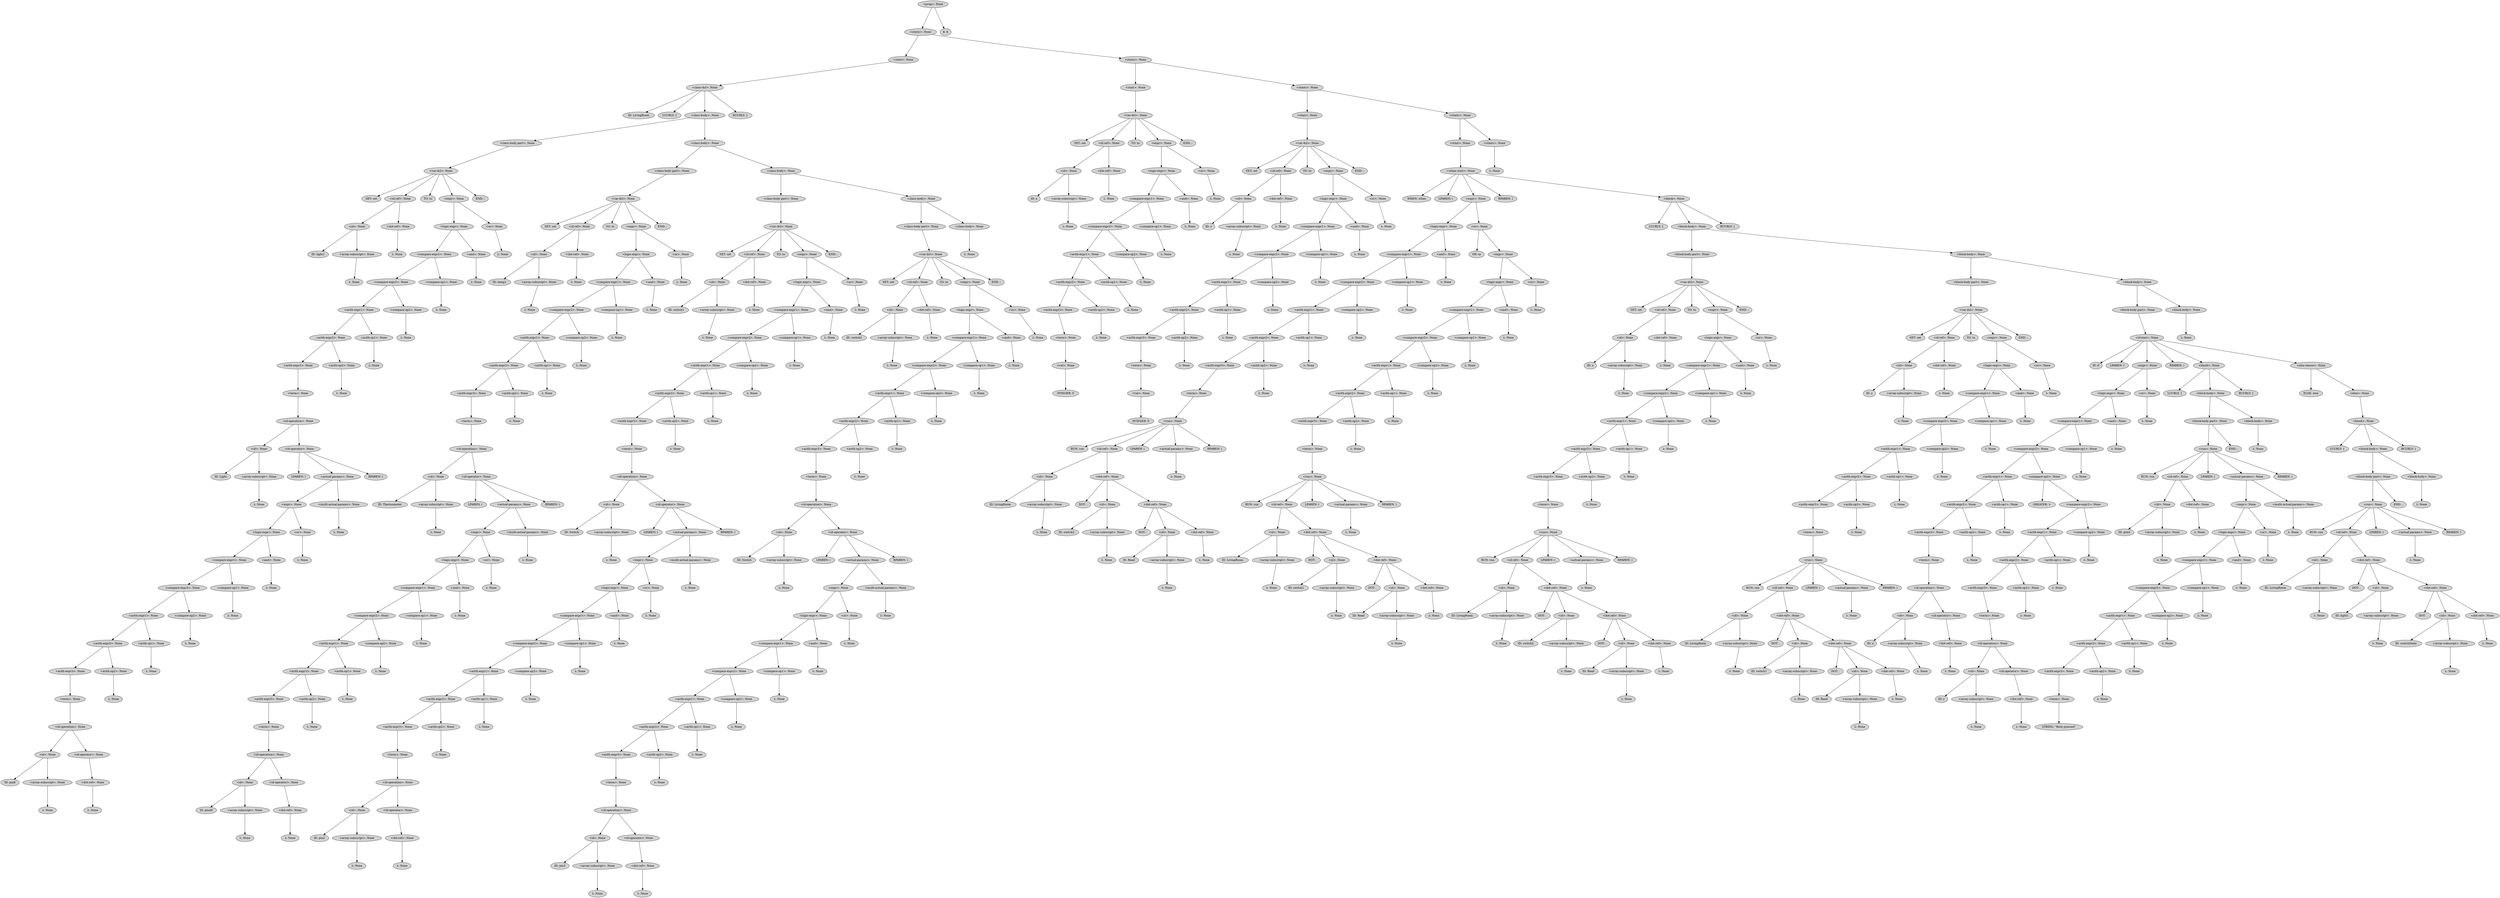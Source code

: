 digraph G {
	graph [ranksep=1.5 ratio=fill]
	node [style=filled]
	overlap=false
	3342633 [label="<prog>: None"]
	3342653 [label="<stmts>: None"]
	3342633 -> 3342653
	3342675 [label="<stmt>: None"]
	3342653 -> 3342675
	3342659 [label="<class-dcl>: None"]
	3342675 -> 3342659
	3342665 [label="ID: LivingRoom"]
	3342659 -> 3342665
	3342673 [label="LCURLY: {"]
	3342659 -> 3342673
	3342649 [label="<class-body>: None"]
	3342659 -> 3342649
	3342671 [label="<class-body-part>: None"]
	3342649 -> 3342671
	3342679 [label="<var-dcl>: None"]
	3342671 -> 3342679
	3342681 [label="SET: set"]
	3342679 -> 3342681
	3342683 [label="<id-ref>: None"]
	3342679 -> 3342683
	3342693 [label="<id>: None"]
	3342683 -> 3342693
	3342697 [label="ID: light1"]
	3342693 -> 3342697
	3342699 [label="<array-subscript>: None"]
	3342693 -> 3342699
	3342701 [label="λ: None"]
	3342699 -> 3342701
	3342695 [label="<dot-ref>: None"]
	3342683 -> 3342695
	3342703 [label="λ: None"]
	3342695 -> 3342703
	3342685 [label="TO: to"]
	3342679 -> 3342685
	3342687 [label="<expr>: None"]
	3342679 -> 3342687
	3342705 [label="<logic-expr>: None"]
	3342687 -> 3342705
	3342709 [label="<compare-expr1>: None"]
	3342705 -> 3342709
	3342713 [label="<compare-expr2>: None"]
	3342709 -> 3342713
	3342717 [label="<arith-expr1>: None"]
	3342713 -> 3342717
	3342721 [label="<arith-expr2>: None"]
	3342717 -> 3342721
	3342725 [label="<arith-expr3>: None"]
	3342721 -> 3342725
	3342729 [label="<term>: None"]
	3342725 -> 3342729
	3342731 [label="<id-operation>: None"]
	3342729 -> 3342731
	3342733 [label="<id>: None"]
	3342731 -> 3342733
	3342737 [label="ID: Light"]
	3342733 -> 3342737
	3342739 [label="<array-subscript>: None"]
	3342733 -> 3342739
	3342741 [label="λ: None"]
	3342739 -> 3342741
	3342735 [label="<id-operator>: None"]
	3342731 -> 3342735
	3342743 [label="LPAREN: ("]
	3342735 -> 3342743
	3342745 [label="<actual-params>: None"]
	3342735 -> 3342745
	3342749 [label="<expr>: None"]
	3342745 -> 3342749
	3342753 [label="<logic-expr>: None"]
	3342749 -> 3342753
	3342757 [label="<compare-expr1>: None"]
	3342753 -> 3342757
	3342761 [label="<compare-expr2>: None"]
	3342757 -> 3342761
	3342765 [label="<arith-expr1>: None"]
	3342761 -> 3342765
	3342769 [label="<arith-expr2>: None"]
	3342765 -> 3342769
	3342773 [label="<arith-expr3>: None"]
	3342769 -> 3342773
	3342777 [label="<term>: None"]
	3342773 -> 3342777
	3342779 [label="<id-operation>: None"]
	3342777 -> 3342779
	3342781 [label="<id>: None"]
	3342779 -> 3342781
	3342785 [label="ID: pin8"]
	3342781 -> 3342785
	3342787 [label="<array-subscript>: None"]
	3342781 -> 3342787
	3342789 [label="λ: None"]
	3342787 -> 3342789
	3342783 [label="<id-operator>: None"]
	3342779 -> 3342783
	3342791 [label="<dot-ref>: None"]
	3342783 -> 3342791
	3342793 [label="λ: None"]
	3342791 -> 3342793
	3342775 [label="<arith-op2>: None"]
	3342769 -> 3342775
	3342795 [label="λ: None"]
	3342775 -> 3342795
	3342771 [label="<arith-op1>: None"]
	3342765 -> 3342771
	3342797 [label="λ: None"]
	3342771 -> 3342797
	3342767 [label="<compare-op2>: None"]
	3342761 -> 3342767
	3342799 [label="λ: None"]
	3342767 -> 3342799
	3342763 [label="<compare-op1>: None"]
	3342757 -> 3342763
	3342801 [label="λ: None"]
	3342763 -> 3342801
	3342759 [label="<and>: None"]
	3342753 -> 3342759
	3342803 [label="λ: None"]
	3342759 -> 3342803
	3342755 [label="<or>: None"]
	3342749 -> 3342755
	3342805 [label="λ: None"]
	3342755 -> 3342805
	3342751 [label="<multi-actual-params>: None"]
	3342745 -> 3342751
	3342807 [label="λ: None"]
	3342751 -> 3342807
	3342747 [label="RPAREN: )"]
	3342735 -> 3342747
	3342727 [label="<arith-op2>: None"]
	3342721 -> 3342727
	3342809 [label="λ: None"]
	3342727 -> 3342809
	3342723 [label="<arith-op1>: None"]
	3342717 -> 3342723
	3342811 [label="λ: None"]
	3342723 -> 3342811
	3342719 [label="<compare-op2>: None"]
	3342713 -> 3342719
	3342813 [label="λ: None"]
	3342719 -> 3342813
	3342715 [label="<compare-op1>: None"]
	3342709 -> 3342715
	3342815 [label="λ: None"]
	3342715 -> 3342815
	3342711 [label="<and>: None"]
	3342705 -> 3342711
	3342817 [label="λ: None"]
	3342711 -> 3342817
	3342707 [label="<or>: None"]
	3342687 -> 3342707
	3342819 [label="λ: None"]
	3342707 -> 3342819
	3342689 [label="END: ;"]
	3342679 -> 3342689
	3342667 [label="<class-body>: None"]
	3342649 -> 3342667
	3342821 [label="<class-body-part>: None"]
	3342667 -> 3342821
	3342825 [label="<var-dcl>: None"]
	3342821 -> 3342825
	3342827 [label="SET: set"]
	3342825 -> 3342827
	3342829 [label="<id-ref>: None"]
	3342825 -> 3342829
	3342839 [label="<id>: None"]
	3342829 -> 3342839
	3342843 [label="ID: temp1"]
	3342839 -> 3342843
	3342845 [label="<array-subscript>: None"]
	3342839 -> 3342845
	3342847 [label="λ: None"]
	3342845 -> 3342847
	3342841 [label="<dot-ref>: None"]
	3342829 -> 3342841
	3345411 [label="λ: None"]
	3342841 -> 3345411
	3342831 [label="TO: to"]
	3342825 -> 3342831
	3342833 [label="<expr>: None"]
	3342825 -> 3342833
	3345413 [label="<logic-expr>: None"]
	3342833 -> 3345413
	3345417 [label="<compare-expr1>: None"]
	3345413 -> 3345417
	3345421 [label="<compare-expr2>: None"]
	3345417 -> 3345421
	3345425 [label="<arith-expr1>: None"]
	3345421 -> 3345425
	3345429 [label="<arith-expr2>: None"]
	3345425 -> 3345429
	3345433 [label="<arith-expr3>: None"]
	3345429 -> 3345433
	3345437 [label="<term>: None"]
	3345433 -> 3345437
	3345439 [label="<id-operation>: None"]
	3345437 -> 3345439
	3345441 [label="<id>: None"]
	3345439 -> 3345441
	3345445 [label="ID: Thermometer"]
	3345441 -> 3345445
	3345447 [label="<array-subscript>: None"]
	3345441 -> 3345447
	3345449 [label="λ: None"]
	3345447 -> 3345449
	3345443 [label="<id-operator>: None"]
	3345439 -> 3345443
	3345451 [label="LPAREN: ("]
	3345443 -> 3345451
	3345453 [label="<actual-params>: None"]
	3345443 -> 3345453
	3345457 [label="<expr>: None"]
	3345453 -> 3345457
	3345461 [label="<logic-expr>: None"]
	3345457 -> 3345461
	3345465 [label="<compare-expr1>: None"]
	3345461 -> 3345465
	3345469 [label="<compare-expr2>: None"]
	3345465 -> 3345469
	3345473 [label="<arith-expr1>: None"]
	3345469 -> 3345473
	3345477 [label="<arith-expr2>: None"]
	3345473 -> 3345477
	3345481 [label="<arith-expr3>: None"]
	3345477 -> 3345481
	3345485 [label="<term>: None"]
	3345481 -> 3345485
	3345487 [label="<id-operation>: None"]
	3345485 -> 3345487
	3345489 [label="<id>: None"]
	3345487 -> 3345489
	3345493 [label="ID: pinA0"]
	3345489 -> 3345493
	3345495 [label="<array-subscript>: None"]
	3345489 -> 3345495
	3345497 [label="λ: None"]
	3345495 -> 3345497
	3345491 [label="<id-operator>: None"]
	3345487 -> 3345491
	3345499 [label="<dot-ref>: None"]
	3345491 -> 3345499
	3345501 [label="λ: None"]
	3345499 -> 3345501
	3345483 [label="<arith-op2>: None"]
	3345477 -> 3345483
	3345503 [label="λ: None"]
	3345483 -> 3345503
	3345479 [label="<arith-op1>: None"]
	3345473 -> 3345479
	3345505 [label="λ: None"]
	3345479 -> 3345505
	3345475 [label="<compare-op2>: None"]
	3345469 -> 3345475
	3345507 [label="λ: None"]
	3345475 -> 3345507
	3345471 [label="<compare-op1>: None"]
	3345465 -> 3345471
	3345509 [label="λ: None"]
	3345471 -> 3345509
	3345467 [label="<and>: None"]
	3345461 -> 3345467
	3345511 [label="λ: None"]
	3345467 -> 3345511
	3345463 [label="<or>: None"]
	3345457 -> 3345463
	3345513 [label="λ: None"]
	3345463 -> 3345513
	3345459 [label="<multi-actual-params>: None"]
	3345453 -> 3345459
	3345515 [label="λ: None"]
	3345459 -> 3345515
	3345455 [label="RPAREN: )"]
	3345443 -> 3345455
	3345435 [label="<arith-op2>: None"]
	3345429 -> 3345435
	3345517 [label="λ: None"]
	3345435 -> 3345517
	3345431 [label="<arith-op1>: None"]
	3345425 -> 3345431
	3345519 [label="λ: None"]
	3345431 -> 3345519
	3345427 [label="<compare-op2>: None"]
	3345421 -> 3345427
	3345521 [label="λ: None"]
	3345427 -> 3345521
	3345423 [label="<compare-op1>: None"]
	3345417 -> 3345423
	3345523 [label="λ: None"]
	3345423 -> 3345523
	3345419 [label="<and>: None"]
	3345413 -> 3345419
	3345525 [label="λ: None"]
	3345419 -> 3345525
	3345415 [label="<or>: None"]
	3342833 -> 3345415
	3345527 [label="λ: None"]
	3345415 -> 3345527
	3342835 [label="END: ;"]
	3342825 -> 3342835
	3342823 [label="<class-body>: None"]
	3342667 -> 3342823
	3345529 [label="<class-body-part>: None"]
	3342823 -> 3345529
	3345533 [label="<var-dcl>: None"]
	3345529 -> 3345533
	3345535 [label="SET: set"]
	3345533 -> 3345535
	3345537 [label="<id-ref>: None"]
	3345533 -> 3345537
	3345547 [label="<id>: None"]
	3345537 -> 3345547
	3345551 [label="ID: switch1"]
	3345547 -> 3345551
	3345553 [label="<array-subscript>: None"]
	3345547 -> 3345553
	3345555 [label="λ: None"]
	3345553 -> 3345555
	3345549 [label="<dot-ref>: None"]
	3345537 -> 3345549
	3345557 [label="λ: None"]
	3345549 -> 3345557
	3345539 [label="TO: to"]
	3345533 -> 3345539
	3345541 [label="<expr>: None"]
	3345533 -> 3345541
	3345559 [label="<logic-expr>: None"]
	3345541 -> 3345559
	3345563 [label="<compare-expr1>: None"]
	3345559 -> 3345563
	3345567 [label="<compare-expr2>: None"]
	3345563 -> 3345567
	3345571 [label="<arith-expr1>: None"]
	3345567 -> 3345571
	3345575 [label="<arith-expr2>: None"]
	3345571 -> 3345575
	3345579 [label="<arith-expr3>: None"]
	3345575 -> 3345579
	3345583 [label="<term>: None"]
	3345579 -> 3345583
	3345585 [label="<id-operation>: None"]
	3345583 -> 3345585
	3345587 [label="<id>: None"]
	3345585 -> 3345587
	3345591 [label="ID: Switch"]
	3345587 -> 3345591
	3345593 [label="<array-subscript>: None"]
	3345587 -> 3345593
	3345595 [label="λ: None"]
	3345593 -> 3345595
	3345589 [label="<id-operator>: None"]
	3345585 -> 3345589
	3345597 [label="LPAREN: ("]
	3345589 -> 3345597
	3345599 [label="<actual-params>: None"]
	3345589 -> 3345599
	3345603 [label="<expr>: None"]
	3345599 -> 3345603
	3345607 [label="<logic-expr>: None"]
	3345603 -> 3345607
	3345611 [label="<compare-expr1>: None"]
	3345607 -> 3345611
	3345615 [label="<compare-expr2>: None"]
	3345611 -> 3345615
	3345619 [label="<arith-expr1>: None"]
	3345615 -> 3345619
	3345623 [label="<arith-expr2>: None"]
	3345619 -> 3345623
	3345627 [label="<arith-expr3>: None"]
	3345623 -> 3345627
	3345631 [label="<term>: None"]
	3345627 -> 3345631
	3345633 [label="<id-operation>: None"]
	3345631 -> 3345633
	3345635 [label="<id>: None"]
	3345633 -> 3345635
	3345639 [label="ID: pin2"]
	3345635 -> 3345639
	3345641 [label="<array-subscript>: None"]
	3345635 -> 3345641
	3345643 [label="λ: None"]
	3345641 -> 3345643
	3345637 [label="<id-operator>: None"]
	3345633 -> 3345637
	3345645 [label="<dot-ref>: None"]
	3345637 -> 3345645
	3345647 [label="λ: None"]
	3345645 -> 3345647
	3345629 [label="<arith-op2>: None"]
	3345623 -> 3345629
	3345649 [label="λ: None"]
	3345629 -> 3345649
	3345625 [label="<arith-op1>: None"]
	3345619 -> 3345625
	3345651 [label="λ: None"]
	3345625 -> 3345651
	3345621 [label="<compare-op2>: None"]
	3345615 -> 3345621
	3345653 [label="λ: None"]
	3345621 -> 3345653
	3345617 [label="<compare-op1>: None"]
	3345611 -> 3345617
	3345655 [label="λ: None"]
	3345617 -> 3345655
	3345613 [label="<and>: None"]
	3345607 -> 3345613
	3345657 [label="λ: None"]
	3345613 -> 3345657
	3345609 [label="<or>: None"]
	3345603 -> 3345609
	3345659 [label="λ: None"]
	3345609 -> 3345659
	3345605 [label="<multi-actual-params>: None"]
	3345599 -> 3345605
	3345661 [label="λ: None"]
	3345605 -> 3345661
	3345601 [label="RPAREN: )"]
	3345589 -> 3345601
	3345581 [label="<arith-op2>: None"]
	3345575 -> 3345581
	3345663 [label="λ: None"]
	3345581 -> 3345663
	3345577 [label="<arith-op1>: None"]
	3345571 -> 3345577
	3346947 [label="λ: None"]
	3345577 -> 3346947
	3345573 [label="<compare-op2>: None"]
	3345567 -> 3345573
	3346949 [label="λ: None"]
	3345573 -> 3346949
	3345569 [label="<compare-op1>: None"]
	3345563 -> 3345569
	3346951 [label="λ: None"]
	3345569 -> 3346951
	3345565 [label="<and>: None"]
	3345559 -> 3345565
	3346953 [label="λ: None"]
	3345565 -> 3346953
	3345561 [label="<or>: None"]
	3345541 -> 3345561
	3346955 [label="λ: None"]
	3345561 -> 3346955
	3345543 [label="END: ;"]
	3345533 -> 3345543
	3345531 [label="<class-body>: None"]
	3342823 -> 3345531
	3346957 [label="<class-body-part>: None"]
	3345531 -> 3346957
	3346961 [label="<var-dcl>: None"]
	3346957 -> 3346961
	3346963 [label="SET: set"]
	3346961 -> 3346963
	3346965 [label="<id-ref>: None"]
	3346961 -> 3346965
	3346975 [label="<id>: None"]
	3346965 -> 3346975
	3346979 [label="ID: switch2"]
	3346975 -> 3346979
	3346981 [label="<array-subscript>: None"]
	3346975 -> 3346981
	3346983 [label="λ: None"]
	3346981 -> 3346983
	3346977 [label="<dot-ref>: None"]
	3346965 -> 3346977
	3346985 [label="λ: None"]
	3346977 -> 3346985
	3346967 [label="TO: to"]
	3346961 -> 3346967
	3346969 [label="<expr>: None"]
	3346961 -> 3346969
	3346987 [label="<logic-expr>: None"]
	3346969 -> 3346987
	3346991 [label="<compare-expr1>: None"]
	3346987 -> 3346991
	3346995 [label="<compare-expr2>: None"]
	3346991 -> 3346995
	3346999 [label="<arith-expr1>: None"]
	3346995 -> 3346999
	3347003 [label="<arith-expr2>: None"]
	3346999 -> 3347003
	3347007 [label="<arith-expr3>: None"]
	3347003 -> 3347007
	3347011 [label="<term>: None"]
	3347007 -> 3347011
	3347013 [label="<id-operation>: None"]
	3347011 -> 3347013
	3347015 [label="<id>: None"]
	3347013 -> 3347015
	3347019 [label="ID: Switch"]
	3347015 -> 3347019
	3347021 [label="<array-subscript>: None"]
	3347015 -> 3347021
	3347023 [label="λ: None"]
	3347021 -> 3347023
	3347017 [label="<id-operator>: None"]
	3347013 -> 3347017
	3347025 [label="LPAREN: ("]
	3347017 -> 3347025
	3347027 [label="<actual-params>: None"]
	3347017 -> 3347027
	3347031 [label="<expr>: None"]
	3347027 -> 3347031
	3347035 [label="<logic-expr>: None"]
	3347031 -> 3347035
	3347039 [label="<compare-expr1>: None"]
	3347035 -> 3347039
	3347043 [label="<compare-expr2>: None"]
	3347039 -> 3347043
	3347047 [label="<arith-expr1>: None"]
	3347043 -> 3347047
	3347051 [label="<arith-expr2>: None"]
	3347047 -> 3347051
	3347055 [label="<arith-expr3>: None"]
	3347051 -> 3347055
	3347059 [label="<term>: None"]
	3347055 -> 3347059
	3347061 [label="<id-operation>: None"]
	3347059 -> 3347061
	3347063 [label="<id>: None"]
	3347061 -> 3347063
	3347067 [label="ID: pin3"]
	3347063 -> 3347067
	3347069 [label="<array-subscript>: None"]
	3347063 -> 3347069
	3347071 [label="λ: None"]
	3347069 -> 3347071
	3347065 [label="<id-operator>: None"]
	3347061 -> 3347065
	3347073 [label="<dot-ref>: None"]
	3347065 -> 3347073
	3347075 [label="λ: None"]
	3347073 -> 3347075
	3347057 [label="<arith-op2>: None"]
	3347051 -> 3347057
	3347077 [label="λ: None"]
	3347057 -> 3347077
	3347053 [label="<arith-op1>: None"]
	3347047 -> 3347053
	3347079 [label="λ: None"]
	3347053 -> 3347079
	3347049 [label="<compare-op2>: None"]
	3347043 -> 3347049
	3347081 [label="λ: None"]
	3347049 -> 3347081
	3347045 [label="<compare-op1>: None"]
	3347039 -> 3347045
	3347083 [label="λ: None"]
	3347045 -> 3347083
	3347041 [label="<and>: None"]
	3347035 -> 3347041
	3347085 [label="λ: None"]
	3347041 -> 3347085
	3347037 [label="<or>: None"]
	3347031 -> 3347037
	3347087 [label="λ: None"]
	3347037 -> 3347087
	3347033 [label="<multi-actual-params>: None"]
	3347027 -> 3347033
	3347089 [label="λ: None"]
	3347033 -> 3347089
	3347029 [label="RPAREN: )"]
	3347017 -> 3347029
	3347009 [label="<arith-op2>: None"]
	3347003 -> 3347009
	3347091 [label="λ: None"]
	3347009 -> 3347091
	3347005 [label="<arith-op1>: None"]
	3346999 -> 3347005
	3347093 [label="λ: None"]
	3347005 -> 3347093
	3347001 [label="<compare-op2>: None"]
	3346995 -> 3347001
	3347095 [label="λ: None"]
	3347001 -> 3347095
	3346997 [label="<compare-op1>: None"]
	3346991 -> 3346997
	3347097 [label="λ: None"]
	3346997 -> 3347097
	3346993 [label="<and>: None"]
	3346987 -> 3346993
	3347099 [label="λ: None"]
	3346993 -> 3347099
	3346989 [label="<or>: None"]
	3346969 -> 3346989
	3347101 [label="λ: None"]
	3346989 -> 3347101
	3346971 [label="END: ;"]
	3346961 -> 3346971
	3346959 [label="<class-body>: None"]
	3345531 -> 3346959
	3347103 [label="λ: None"]
	3346959 -> 3347103
	3342655 [label="RCURLY: }"]
	3342659 -> 3342655
	3342647 [label="<stmts>: None"]
	3342653 -> 3342647
	3347105 [label="<stmt>: None"]
	3342647 -> 3347105
	3347109 [label="<var-dcl>: None"]
	3347105 -> 3347109
	3347111 [label="SET: set"]
	3347109 -> 3347111
	3347113 [label="<id-ref>: None"]
	3347109 -> 3347113
	3347123 [label="<id>: None"]
	3347113 -> 3347123
	3347127 [label="ID: x"]
	3347123 -> 3347127
	3347129 [label="<array-subscript>: None"]
	3347123 -> 3347129
	3347131 [label="λ: None"]
	3347129 -> 3347131
	3347125 [label="<dot-ref>: None"]
	3347113 -> 3347125
	3347133 [label="λ: None"]
	3347125 -> 3347133
	3347115 [label="TO: to"]
	3347109 -> 3347115
	3347117 [label="<expr>: None"]
	3347109 -> 3347117
	3347135 [label="<logic-expr>: None"]
	3347117 -> 3347135
	3347139 [label="<compare-expr1>: None"]
	3347135 -> 3347139
	3347143 [label="<compare-expr2>: None"]
	3347139 -> 3347143
	3347147 [label="<arith-expr1>: None"]
	3347143 -> 3347147
	3347151 [label="<arith-expr2>: None"]
	3347147 -> 3347151
	3347155 [label="<arith-expr3>: None"]
	3347151 -> 3347155
	3347159 [label="<term>: None"]
	3347155 -> 3347159
	3347161 [label="<val>: None"]
	3347159 -> 3347161
	3347163 [label="INTEGER: 0"]
	3347161 -> 3347163
	3347157 [label="<arith-op2>: None"]
	3347151 -> 3347157
	3347165 [label="λ: None"]
	3347157 -> 3347165
	3347153 [label="<arith-op1>: None"]
	3347147 -> 3347153
	3347167 [label="λ: None"]
	3347153 -> 3347167
	3347149 [label="<compare-op2>: None"]
	3347143 -> 3347149
	3347169 [label="λ: None"]
	3347149 -> 3347169
	3347145 [label="<compare-op1>: None"]
	3347139 -> 3347145
	3347171 [label="λ: None"]
	3347145 -> 3347171
	3347141 [label="<and>: None"]
	3347135 -> 3347141
	3347173 [label="λ: None"]
	3347141 -> 3347173
	3347137 [label="<or>: None"]
	3347117 -> 3347137
	3347175 [label="λ: None"]
	3347137 -> 3347175
	3347119 [label="END: ;"]
	3347109 -> 3347119
	3347107 [label="<stmts>: None"]
	3342647 -> 3347107
	3347177 [label="<stmt>: None"]
	3347107 -> 3347177
	3347181 [label="<var-dcl>: None"]
	3347177 -> 3347181
	3347183 [label="SET: set"]
	3347181 -> 3347183
	3347185 [label="<id-ref>: None"]
	3347181 -> 3347185
	3347195 [label="<id>: None"]
	3347185 -> 3347195
	3347199 [label="ID: y"]
	3347195 -> 3347199
	3348227 [label="<array-subscript>: None"]
	3347195 -> 3348227
	3348229 [label="λ: None"]
	3348227 -> 3348229
	3347197 [label="<dot-ref>: None"]
	3347185 -> 3347197
	3348231 [label="λ: None"]
	3347197 -> 3348231
	3347187 [label="TO: to"]
	3347181 -> 3347187
	3347189 [label="<expr>: None"]
	3347181 -> 3347189
	3348233 [label="<logic-expr>: None"]
	3347189 -> 3348233
	3348237 [label="<compare-expr1>: None"]
	3348233 -> 3348237
	3348241 [label="<compare-expr2>: None"]
	3348237 -> 3348241
	3348245 [label="<arith-expr1>: None"]
	3348241 -> 3348245
	3348249 [label="<arith-expr2>: None"]
	3348245 -> 3348249
	3348253 [label="<arith-expr3>: None"]
	3348249 -> 3348253
	3348257 [label="<term>: None"]
	3348253 -> 3348257
	3348259 [label="<val>: None"]
	3348257 -> 3348259
	3348261 [label="INTEGER: 0"]
	3348259 -> 3348261
	3348255 [label="<arith-op2>: None"]
	3348249 -> 3348255
	3348263 [label="λ: None"]
	3348255 -> 3348263
	3348251 [label="<arith-op1>: None"]
	3348245 -> 3348251
	3348265 [label="λ: None"]
	3348251 -> 3348265
	3348247 [label="<compare-op2>: None"]
	3348241 -> 3348247
	3348267 [label="λ: None"]
	3348247 -> 3348267
	3348243 [label="<compare-op1>: None"]
	3348237 -> 3348243
	3348269 [label="λ: None"]
	3348243 -> 3348269
	3348239 [label="<and>: None"]
	3348233 -> 3348239
	3348271 [label="λ: None"]
	3348239 -> 3348271
	3348235 [label="<or>: None"]
	3347189 -> 3348235
	3348273 [label="λ: None"]
	3348235 -> 3348273
	3347191 [label="END: ;"]
	3347181 -> 3347191
	3347179 [label="<stmts>: None"]
	3347107 -> 3347179
	3348275 [label="<stmt>: None"]
	3347179 -> 3348275
	3348279 [label="<when-stmt>: None"]
	3348275 -> 3348279
	3348281 [label="WHEN: when"]
	3348279 -> 3348281
	3348283 [label="LPAREN: ("]
	3348279 -> 3348283
	3348285 [label="<expr>: None"]
	3348279 -> 3348285
	3348293 [label="<logic-expr>: None"]
	3348285 -> 3348293
	3348297 [label="<compare-expr1>: None"]
	3348293 -> 3348297
	3348301 [label="<compare-expr2>: None"]
	3348297 -> 3348301
	3348305 [label="<arith-expr1>: None"]
	3348301 -> 3348305
	3348309 [label="<arith-expr2>: None"]
	3348305 -> 3348309
	3348313 [label="<arith-expr3>: None"]
	3348309 -> 3348313
	3348317 [label="<term>: None"]
	3348313 -> 3348317
	3348319 [label="<run>: None"]
	3348317 -> 3348319
	3348321 [label="RUN: run"]
	3348319 -> 3348321
	3348323 [label="<id-ref>: None"]
	3348319 -> 3348323
	3348333 [label="<id>: None"]
	3348323 -> 3348333
	3348337 [label="ID: LivingRoom"]
	3348333 -> 3348337
	3348339 [label="<array-subscript>: None"]
	3348333 -> 3348339
	3348341 [label="λ: None"]
	3348339 -> 3348341
	3348335 [label="<dot-ref>: None"]
	3348323 -> 3348335
	3348343 [label="DOT: ."]
	3348335 -> 3348343
	3348345 [label="<id>: None"]
	3348335 -> 3348345
	3348349 [label="ID: switch2"]
	3348345 -> 3348349
	3348351 [label="<array-subscript>: None"]
	3348345 -> 3348351
	3348353 [label="λ: None"]
	3348351 -> 3348353
	3348347 [label="<dot-ref>: None"]
	3348335 -> 3348347
	3348355 [label="DOT: ."]
	3348347 -> 3348355
	3348357 [label="<id>: None"]
	3348347 -> 3348357
	3348361 [label="ID: Read"]
	3348357 -> 3348361
	3348363 [label="<array-subscript>: None"]
	3348357 -> 3348363
	3348365 [label="λ: None"]
	3348363 -> 3348365
	3348359 [label="<dot-ref>: None"]
	3348347 -> 3348359
	3348367 [label="λ: None"]
	3348359 -> 3348367
	3348325 [label="LPAREN: ("]
	3348319 -> 3348325
	3348327 [label="<actual-params>: None"]
	3348319 -> 3348327
	3348369 [label="λ: None"]
	3348327 -> 3348369
	3348329 [label="RPAREN: )"]
	3348319 -> 3348329
	3348315 [label="<arith-op2>: None"]
	3348309 -> 3348315
	3348371 [label="λ: None"]
	3348315 -> 3348371
	3348311 [label="<arith-op1>: None"]
	3348305 -> 3348311
	3348373 [label="λ: None"]
	3348311 -> 3348373
	3348307 [label="<compare-op2>: None"]
	3348301 -> 3348307
	3348375 [label="λ: None"]
	3348307 -> 3348375
	3348303 [label="<compare-op1>: None"]
	3348297 -> 3348303
	3348377 [label="λ: None"]
	3348303 -> 3348377
	3348299 [label="<and>: None"]
	3348293 -> 3348299
	3348379 [label="λ: None"]
	3348299 -> 3348379
	3348295 [label="<or>: None"]
	3348285 -> 3348295
	3348381 [label="OR: or"]
	3348295 -> 3348381
	3348383 [label="<expr>: None"]
	3348295 -> 3348383
	3348385 [label="<logic-expr>: None"]
	3348383 -> 3348385
	3348389 [label="<compare-expr1>: None"]
	3348385 -> 3348389
	3348393 [label="<compare-expr2>: None"]
	3348389 -> 3348393
	3348397 [label="<arith-expr1>: None"]
	3348393 -> 3348397
	3348401 [label="<arith-expr2>: None"]
	3348397 -> 3348401
	3348405 [label="<arith-expr3>: None"]
	3348401 -> 3348405
	3348409 [label="<term>: None"]
	3348405 -> 3348409
	3348411 [label="<run>: None"]
	3348409 -> 3348411
	3348413 [label="RUN: run"]
	3348411 -> 3348413
	3348415 [label="<id-ref>: None"]
	3348411 -> 3348415
	3348425 [label="<id>: None"]
	3348415 -> 3348425
	3348429 [label="ID: LivingRoom"]
	3348425 -> 3348429
	3348431 [label="<array-subscript>: None"]
	3348425 -> 3348431
	3348433 [label="λ: None"]
	3348431 -> 3348433
	3348427 [label="<dot-ref>: None"]
	3348415 -> 3348427
	3348435 [label="DOT: ."]
	3348427 -> 3348435
	3348437 [label="<id>: None"]
	3348427 -> 3348437
	3348441 [label="ID: switch1"]
	3348437 -> 3348441
	3348443 [label="<array-subscript>: None"]
	3348437 -> 3348443
	3348445 [label="λ: None"]
	3348443 -> 3348445
	3348439 [label="<dot-ref>: None"]
	3348427 -> 3348439
	3348447 [label="DOT: ."]
	3348439 -> 3348447
	3348449 [label="<id>: None"]
	3348439 -> 3348449
	3348453 [label="ID: Read"]
	3348449 -> 3348453
	3348455 [label="<array-subscript>: None"]
	3348449 -> 3348455
	3348457 [label="λ: None"]
	3348455 -> 3348457
	3348451 [label="<dot-ref>: None"]
	3348439 -> 3348451
	3348459 [label="λ: None"]
	3348451 -> 3348459
	3348417 [label="LPAREN: ("]
	3348411 -> 3348417
	3348419 [label="<actual-params>: None"]
	3348411 -> 3348419
	3348461 [label="λ: None"]
	3348419 -> 3348461
	3348421 [label="RPAREN: )"]
	3348411 -> 3348421
	3348407 [label="<arith-op2>: None"]
	3348401 -> 3348407
	3348463 [label="λ: None"]
	3348407 -> 3348463
	3348403 [label="<arith-op1>: None"]
	3348397 -> 3348403
	3348465 [label="λ: None"]
	3348403 -> 3348465
	3348399 [label="<compare-op2>: None"]
	3348393 -> 3348399
	3348467 [label="λ: None"]
	3348399 -> 3348467
	3348395 [label="<compare-op1>: None"]
	3348389 -> 3348395
	3348469 [label="λ: None"]
	3348395 -> 3348469
	3348391 [label="<and>: None"]
	3348385 -> 3348391
	3348471 [label="λ: None"]
	3348391 -> 3348471
	3348387 [label="<or>: None"]
	3348383 -> 3348387
	3348473 [label="λ: None"]
	3348387 -> 3348473
	3348287 [label="RPAREN: )"]
	3348279 -> 3348287
	3348289 [label="<block>: None"]
	3348279 -> 3348289
	3348475 [label="LCURLY: {"]
	3348289 -> 3348475
	3348477 [label="<block-body>: None"]
	3348289 -> 3348477
	3349507 [label="<block-body-part>: None"]
	3348477 -> 3349507
	3349511 [label="<var-dcl>: None"]
	3349507 -> 3349511
	3349513 [label="SET: set"]
	3349511 -> 3349513
	3349515 [label="<id-ref>: None"]
	3349511 -> 3349515
	3349525 [label="<id>: None"]
	3349515 -> 3349525
	3349529 [label="ID: x"]
	3349525 -> 3349529
	3349531 [label="<array-subscript>: None"]
	3349525 -> 3349531
	3349533 [label="λ: None"]
	3349531 -> 3349533
	3349527 [label="<dot-ref>: None"]
	3349515 -> 3349527
	3349535 [label="λ: None"]
	3349527 -> 3349535
	3349517 [label="TO: to"]
	3349511 -> 3349517
	3349519 [label="<expr>: None"]
	3349511 -> 3349519
	3349537 [label="<logic-expr>: None"]
	3349519 -> 3349537
	3349541 [label="<compare-expr1>: None"]
	3349537 -> 3349541
	3349545 [label="<compare-expr2>: None"]
	3349541 -> 3349545
	3349549 [label="<arith-expr1>: None"]
	3349545 -> 3349549
	3349553 [label="<arith-expr2>: None"]
	3349549 -> 3349553
	3349557 [label="<arith-expr3>: None"]
	3349553 -> 3349557
	3349561 [label="<term>: None"]
	3349557 -> 3349561
	3349563 [label="<run>: None"]
	3349561 -> 3349563
	3349565 [label="RUN: run"]
	3349563 -> 3349565
	3349567 [label="<id-ref>: None"]
	3349563 -> 3349567
	3349577 [label="<id>: None"]
	3349567 -> 3349577
	3349581 [label="ID: LivingRoom"]
	3349577 -> 3349581
	3349583 [label="<array-subscript>: None"]
	3349577 -> 3349583
	3349585 [label="λ: None"]
	3349583 -> 3349585
	3349579 [label="<dot-ref>: None"]
	3349567 -> 3349579
	3349587 [label="DOT: ."]
	3349579 -> 3349587
	3349589 [label="<id>: None"]
	3349579 -> 3349589
	3349593 [label="ID: switch2"]
	3349589 -> 3349593
	3349595 [label="<array-subscript>: None"]
	3349589 -> 3349595
	3349597 [label="λ: None"]
	3349595 -> 3349597
	3349591 [label="<dot-ref>: None"]
	3349579 -> 3349591
	3349599 [label="DOT: ."]
	3349591 -> 3349599
	3349601 [label="<id>: None"]
	3349591 -> 3349601
	3349605 [label="ID: Read"]
	3349601 -> 3349605
	3349607 [label="<array-subscript>: None"]
	3349601 -> 3349607
	3349609 [label="λ: None"]
	3349607 -> 3349609
	3349603 [label="<dot-ref>: None"]
	3349591 -> 3349603
	3349611 [label="λ: None"]
	3349603 -> 3349611
	3349569 [label="LPAREN: ("]
	3349563 -> 3349569
	3349571 [label="<actual-params>: None"]
	3349563 -> 3349571
	3349613 [label="λ: None"]
	3349571 -> 3349613
	3349573 [label="RPAREN: )"]
	3349563 -> 3349573
	3349559 [label="<arith-op2>: None"]
	3349553 -> 3349559
	3349615 [label="λ: None"]
	3349559 -> 3349615
	3349555 [label="<arith-op1>: None"]
	3349549 -> 3349555
	3349617 [label="λ: None"]
	3349555 -> 3349617
	3349551 [label="<compare-op2>: None"]
	3349545 -> 3349551
	3349619 [label="λ: None"]
	3349551 -> 3349619
	3349547 [label="<compare-op1>: None"]
	3349541 -> 3349547
	3349621 [label="λ: None"]
	3349547 -> 3349621
	3349543 [label="<and>: None"]
	3349537 -> 3349543
	3349623 [label="λ: None"]
	3349543 -> 3349623
	3349539 [label="<or>: None"]
	3349519 -> 3349539
	3349625 [label="λ: None"]
	3349539 -> 3349625
	3349521 [label="END: ;"]
	3349511 -> 3349521
	3349509 [label="<block-body>: None"]
	3348477 -> 3349509
	3349627 [label="<block-body-part>: None"]
	3349509 -> 3349627
	3349631 [label="<var-dcl>: None"]
	3349627 -> 3349631
	3349633 [label="SET: set"]
	3349631 -> 3349633
	3349635 [label="<id-ref>: None"]
	3349631 -> 3349635
	3349645 [label="<id>: None"]
	3349635 -> 3349645
	3349649 [label="ID: y"]
	3349645 -> 3349649
	3349651 [label="<array-subscript>: None"]
	3349645 -> 3349651
	3349653 [label="λ: None"]
	3349651 -> 3349653
	3349647 [label="<dot-ref>: None"]
	3349635 -> 3349647
	3349655 [label="λ: None"]
	3349647 -> 3349655
	3349637 [label="TO: to"]
	3349631 -> 3349637
	3349639 [label="<expr>: None"]
	3349631 -> 3349639
	3349657 [label="<logic-expr>: None"]
	3349639 -> 3349657
	3349661 [label="<compare-expr1>: None"]
	3349657 -> 3349661
	3349665 [label="<compare-expr2>: None"]
	3349661 -> 3349665
	3349669 [label="<arith-expr1>: None"]
	3349665 -> 3349669
	3349673 [label="<arith-expr2>: None"]
	3349669 -> 3349673
	3349677 [label="<arith-expr3>: None"]
	3349673 -> 3349677
	3349681 [label="<term>: None"]
	3349677 -> 3349681
	3349683 [label="<run>: None"]
	3349681 -> 3349683
	3349685 [label="RUN: run"]
	3349683 -> 3349685
	3349687 [label="<id-ref>: None"]
	3349683 -> 3349687
	3349697 [label="<id>: None"]
	3349687 -> 3349697
	3349701 [label="ID: LivingRoom"]
	3349697 -> 3349701
	3349703 [label="<array-subscript>: None"]
	3349697 -> 3349703
	3349705 [label="λ: None"]
	3349703 -> 3349705
	3349699 [label="<dot-ref>: None"]
	3349687 -> 3349699
	3349707 [label="DOT: ."]
	3349699 -> 3349707
	3349709 [label="<id>: None"]
	3349699 -> 3349709
	3349713 [label="ID: switch1"]
	3349709 -> 3349713
	3349715 [label="<array-subscript>: None"]
	3349709 -> 3349715
	3349717 [label="λ: None"]
	3349715 -> 3349717
	3349711 [label="<dot-ref>: None"]
	3349699 -> 3349711
	3349719 [label="DOT: ."]
	3349711 -> 3349719
	3349721 [label="<id>: None"]
	3349711 -> 3349721
	3349725 [label="ID: Read"]
	3349721 -> 3349725
	3349727 [label="<array-subscript>: None"]
	3349721 -> 3349727
	3349729 [label="λ: None"]
	3349727 -> 3349729
	3349723 [label="<dot-ref>: None"]
	3349711 -> 3349723
	3349731 [label="λ: None"]
	3349723 -> 3349731
	3349689 [label="LPAREN: ("]
	3349683 -> 3349689
	3349691 [label="<actual-params>: None"]
	3349683 -> 3349691
	3349733 [label="λ: None"]
	3349691 -> 3349733
	3349693 [label="RPAREN: )"]
	3349683 -> 3349693
	3349679 [label="<arith-op2>: None"]
	3349673 -> 3349679
	3349735 [label="λ: None"]
	3349679 -> 3349735
	3349675 [label="<arith-op1>: None"]
	3349669 -> 3349675
	3349737 [label="λ: None"]
	3349675 -> 3349737
	3349671 [label="<compare-op2>: None"]
	3349665 -> 3349671
	3349739 [label="λ: None"]
	3349671 -> 3349739
	3349667 [label="<compare-op1>: None"]
	3349661 -> 3349667
	3349741 [label="λ: None"]
	3349667 -> 3349741
	3349663 [label="<and>: None"]
	3349657 -> 3349663
	3349743 [label="λ: None"]
	3349663 -> 3349743
	3349659 [label="<or>: None"]
	3349639 -> 3349659
	3349745 [label="λ: None"]
	3349659 -> 3349745
	3349641 [label="END: ;"]
	3349631 -> 3349641
	3349629 [label="<block-body>: None"]
	3349509 -> 3349629
	3349747 [label="<block-body-part>: None"]
	3349629 -> 3349747
	3349751 [label="<if-stmt>: None"]
	3349747 -> 3349751
	3349753 [label="IF: if"]
	3349751 -> 3349753
	3349755 [label="LPAREN: ("]
	3349751 -> 3349755
	3349757 [label="<expr>: None"]
	3349751 -> 3349757
	3350793 [label="<logic-expr>: None"]
	3349757 -> 3350793
	3350797 [label="<compare-expr1>: None"]
	3350793 -> 3350797
	3350801 [label="<compare-expr2>: None"]
	3350797 -> 3350801
	3350805 [label="<arith-expr1>: None"]
	3350801 -> 3350805
	3350809 [label="<arith-expr2>: None"]
	3350805 -> 3350809
	3350813 [label="<arith-expr3>: None"]
	3350809 -> 3350813
	3350817 [label="<term>: None"]
	3350813 -> 3350817
	3350819 [label="<id-operation>: None"]
	3350817 -> 3350819
	3350821 [label="<id>: None"]
	3350819 -> 3350821
	3350825 [label="ID: x"]
	3350821 -> 3350825
	3350827 [label="<array-subscript>: None"]
	3350821 -> 3350827
	3350829 [label="λ: None"]
	3350827 -> 3350829
	3350823 [label="<id-operator>: None"]
	3350819 -> 3350823
	3350831 [label="<dot-ref>: None"]
	3350823 -> 3350831
	3350833 [label="λ: None"]
	3350831 -> 3350833
	3350815 [label="<arith-op2>: None"]
	3350809 -> 3350815
	3350835 [label="λ: None"]
	3350815 -> 3350835
	3350811 [label="<arith-op1>: None"]
	3350805 -> 3350811
	3350837 [label="λ: None"]
	3350811 -> 3350837
	3350807 [label="<compare-op2>: None"]
	3350801 -> 3350807
	3350839 [label="GREATER: >"]
	3350807 -> 3350839
	3350841 [label="<compare-expr2>: None"]
	3350807 -> 3350841
	3350843 [label="<arith-expr1>: None"]
	3350841 -> 3350843
	3350847 [label="<arith-expr2>: None"]
	3350843 -> 3350847
	3350851 [label="<arith-expr3>: None"]
	3350847 -> 3350851
	3350855 [label="<term>: None"]
	3350851 -> 3350855
	3350857 [label="<id-operation>: None"]
	3350855 -> 3350857
	3350859 [label="<id>: None"]
	3350857 -> 3350859
	3350863 [label="ID: y"]
	3350859 -> 3350863
	3350865 [label="<array-subscript>: None"]
	3350859 -> 3350865
	3350867 [label="λ: None"]
	3350865 -> 3350867
	3350861 [label="<id-operator>: None"]
	3350857 -> 3350861
	3350869 [label="<dot-ref>: None"]
	3350861 -> 3350869
	3350871 [label="λ: None"]
	3350869 -> 3350871
	3350853 [label="<arith-op2>: None"]
	3350847 -> 3350853
	3350873 [label="λ: None"]
	3350853 -> 3350873
	3350849 [label="<arith-op1>: None"]
	3350843 -> 3350849
	3350875 [label="λ: None"]
	3350849 -> 3350875
	3350845 [label="<compare-op2>: None"]
	3350841 -> 3350845
	3350877 [label="λ: None"]
	3350845 -> 3350877
	3350803 [label="<compare-op1>: None"]
	3350797 -> 3350803
	3350879 [label="λ: None"]
	3350803 -> 3350879
	3350799 [label="<and>: None"]
	3350793 -> 3350799
	3350881 [label="λ: None"]
	3350799 -> 3350881
	3350795 [label="<or>: None"]
	3349757 -> 3350795
	3350883 [label="λ: None"]
	3350795 -> 3350883
	3349759 [label="RPAREN: )"]
	3349751 -> 3349759
	3350787 [label="<block>: None"]
	3349751 -> 3350787
	3350885 [label="LCURLY: {"]
	3350787 -> 3350885
	3350887 [label="<block-body>: None"]
	3350787 -> 3350887
	3350891 [label="<block-body-part>: None"]
	3350887 -> 3350891
	3350895 [label="<run>: None"]
	3350891 -> 3350895
	3350899 [label="RUN: run"]
	3350895 -> 3350899
	3350901 [label="<id-ref>: None"]
	3350895 -> 3350901
	3350911 [label="<id>: None"]
	3350901 -> 3350911
	3350915 [label="ID: print"]
	3350911 -> 3350915
	3350917 [label="<array-subscript>: None"]
	3350911 -> 3350917
	3350919 [label="λ: None"]
	3350917 -> 3350919
	3350913 [label="<dot-ref>: None"]
	3350901 -> 3350913
	3350921 [label="λ: None"]
	3350913 -> 3350921
	3350903 [label="LPAREN: ("]
	3350895 -> 3350903
	3350905 [label="<actual-params>: None"]
	3350895 -> 3350905
	3350923 [label="<expr>: None"]
	3350905 -> 3350923
	3350927 [label="<logic-expr>: None"]
	3350923 -> 3350927
	3350931 [label="<compare-expr1>: None"]
	3350927 -> 3350931
	3350935 [label="<compare-expr2>: None"]
	3350931 -> 3350935
	3350939 [label="<arith-expr1>: None"]
	3350935 -> 3350939
	3350943 [label="<arith-expr2>: None"]
	3350939 -> 3350943
	3350947 [label="<arith-expr3>: None"]
	3350943 -> 3350947
	3350951 [label="<term>: None"]
	3350947 -> 3350951
	3350953 [label="STRING: \"Both pressed\""]
	3350951 -> 3350953
	3350949 [label="<arith-op2>: None"]
	3350943 -> 3350949
	3350955 [label="λ: None"]
	3350949 -> 3350955
	3350945 [label="<arith-op1>: None"]
	3350939 -> 3350945
	3350957 [label="λ: None"]
	3350945 -> 3350957
	3350941 [label="<compare-op2>: None"]
	3350935 -> 3350941
	3350959 [label="λ: None"]
	3350941 -> 3350959
	3350937 [label="<compare-op1>: None"]
	3350931 -> 3350937
	3350961 [label="λ: None"]
	3350937 -> 3350961
	3350933 [label="<and>: None"]
	3350927 -> 3350933
	3350963 [label="λ: None"]
	3350933 -> 3350963
	3350929 [label="<or>: None"]
	3350923 -> 3350929
	3350965 [label="λ: None"]
	3350929 -> 3350965
	3350925 [label="<multi-actual-params>: None"]
	3350905 -> 3350925
	3350967 [label="λ: None"]
	3350925 -> 3350967
	3350907 [label="RPAREN: )"]
	3350895 -> 3350907
	3350897 [label="END: ;"]
	3350891 -> 3350897
	3350893 [label="<block-body>: None"]
	3350887 -> 3350893
	3350969 [label="λ: None"]
	3350893 -> 3350969
	3350889 [label="RCURLY: }"]
	3350787 -> 3350889
	3350791 [label="<else-clause>: None"]
	3349751 -> 3350791
	3350971 [label="ELSE: else"]
	3350791 -> 3350971
	3350973 [label="<else>: None"]
	3350791 -> 3350973
	3350975 [label="<block>: None"]
	3350973 -> 3350975
	3350977 [label="LCURLY: {"]
	3350975 -> 3350977
	3350979 [label="<block-body>: None"]
	3350975 -> 3350979
	3350983 [label="<block-body-part>: None"]
	3350979 -> 3350983
	3350987 [label="<run>: None"]
	3350983 -> 3350987
	3350991 [label="RUN: run"]
	3350987 -> 3350991
	3350993 [label="<id-ref>: None"]
	3350987 -> 3350993
	3351003 [label="<id>: None"]
	3350993 -> 3351003
	3351007 [label="ID: LivingRoom"]
	3351003 -> 3351007
	3351009 [label="<array-subscript>: None"]
	3351003 -> 3351009
	3351011 [label="λ: None"]
	3351009 -> 3351011
	3351005 [label="<dot-ref>: None"]
	3350993 -> 3351005
	3351013 [label="DOT: ."]
	3351005 -> 3351013
	3351015 [label="<id>: None"]
	3351005 -> 3351015
	3351019 [label="ID: light1"]
	3351015 -> 3351019
	3351021 [label="<array-subscript>: None"]
	3351015 -> 3351021
	3351023 [label="λ: None"]
	3351021 -> 3351023
	3351017 [label="<dot-ref>: None"]
	3351005 -> 3351017
	3351025 [label="DOT: ."]
	3351017 -> 3351025
	3351027 [label="<id>: None"]
	3351017 -> 3351027
	3351031 [label="ID: switchState"]
	3351027 -> 3351031
	3351033 [label="<array-subscript>: None"]
	3351027 -> 3351033
	3351035 [label="λ: None"]
	3351033 -> 3351035
	3351029 [label="<dot-ref>: None"]
	3351017 -> 3351029
	3351037 [label="λ: None"]
	3351029 -> 3351037
	3350995 [label="LPAREN: ("]
	3350987 -> 3350995
	3350997 [label="<actual-params>: None"]
	3350987 -> 3350997
	3351039 [label="λ: None"]
	3350997 -> 3351039
	3350999 [label="RPAREN: )"]
	3350987 -> 3350999
	3350989 [label="END: ;"]
	3350983 -> 3350989
	3350985 [label="<block-body>: None"]
	3350979 -> 3350985
	3352323 [label="λ: None"]
	3350985 -> 3352323
	3350981 [label="RCURLY: }"]
	3350975 -> 3350981
	3349749 [label="<block-body>: None"]
	3349629 -> 3349749
	3352325 [label="λ: None"]
	3349749 -> 3352325
	3348479 [label="RCURLY: }"]
	3348289 -> 3348479
	3348277 [label="<stmts>: None"]
	3347179 -> 3348277
	3352327 [label="λ: None"]
	3348277 -> 3352327
	3342677 [label="$: $"]
	3342633 -> 3342677
}
